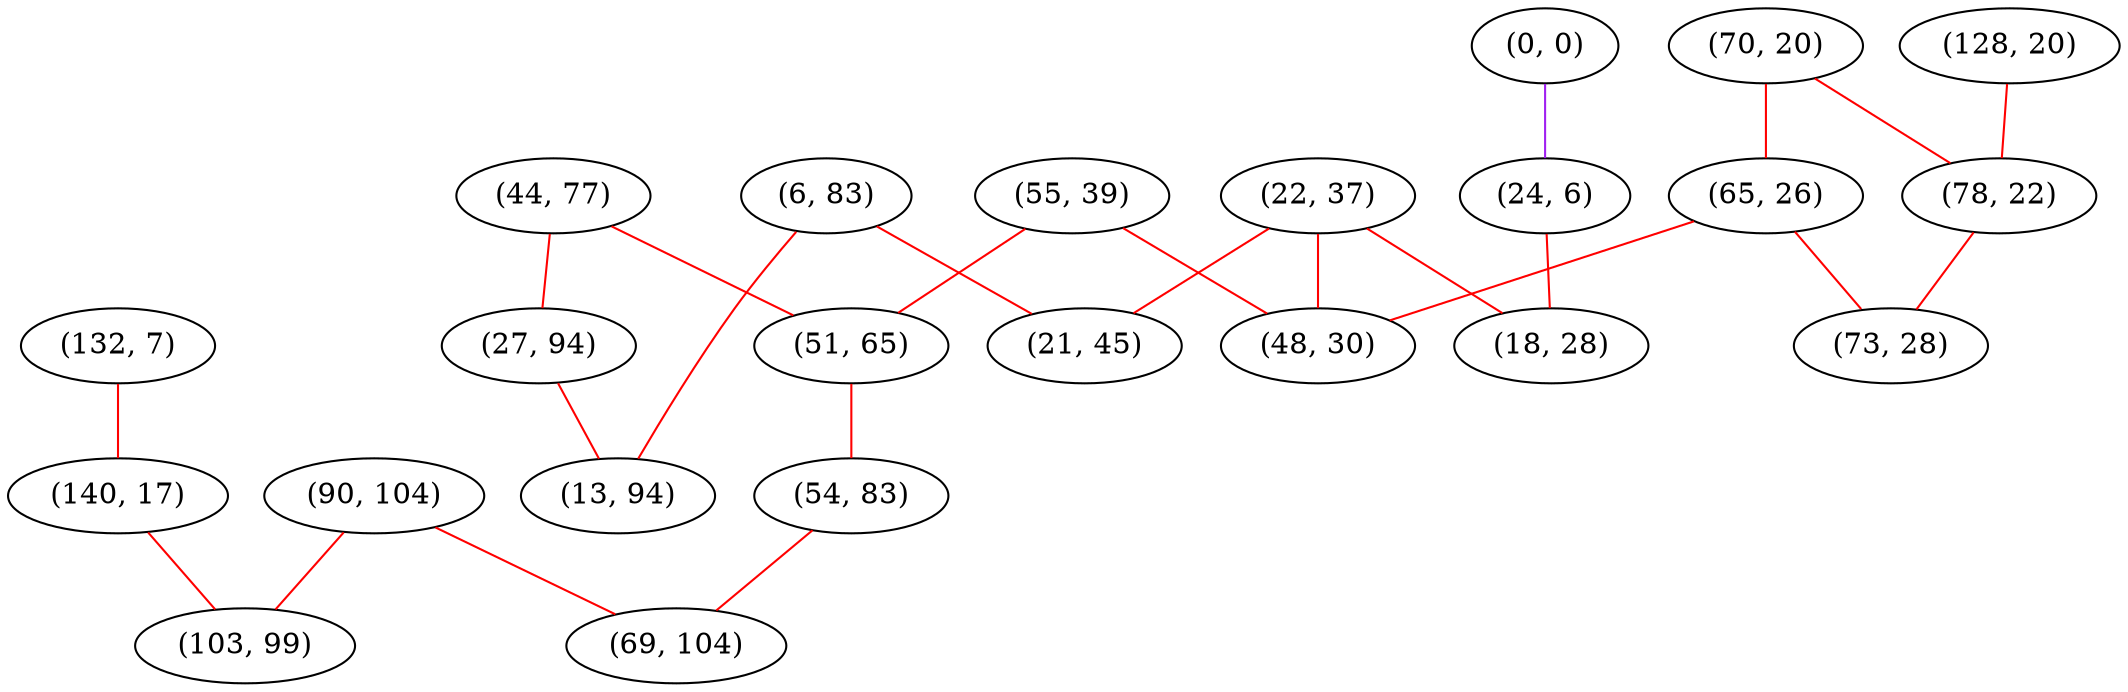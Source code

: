 graph "" {
"(132, 7)";
"(128, 20)";
"(44, 77)";
"(22, 37)";
"(90, 104)";
"(55, 39)";
"(6, 83)";
"(70, 20)";
"(140, 17)";
"(27, 94)";
"(21, 45)";
"(103, 99)";
"(0, 0)";
"(65, 26)";
"(24, 6)";
"(18, 28)";
"(13, 94)";
"(51, 65)";
"(78, 22)";
"(48, 30)";
"(73, 28)";
"(54, 83)";
"(69, 104)";
"(132, 7)" -- "(140, 17)"  [color=red, key=0, weight=1];
"(128, 20)" -- "(78, 22)"  [color=red, key=0, weight=1];
"(44, 77)" -- "(51, 65)"  [color=red, key=0, weight=1];
"(44, 77)" -- "(27, 94)"  [color=red, key=0, weight=1];
"(22, 37)" -- "(48, 30)"  [color=red, key=0, weight=1];
"(22, 37)" -- "(18, 28)"  [color=red, key=0, weight=1];
"(22, 37)" -- "(21, 45)"  [color=red, key=0, weight=1];
"(90, 104)" -- "(103, 99)"  [color=red, key=0, weight=1];
"(90, 104)" -- "(69, 104)"  [color=red, key=0, weight=1];
"(55, 39)" -- "(48, 30)"  [color=red, key=0, weight=1];
"(55, 39)" -- "(51, 65)"  [color=red, key=0, weight=1];
"(6, 83)" -- "(13, 94)"  [color=red, key=0, weight=1];
"(6, 83)" -- "(21, 45)"  [color=red, key=0, weight=1];
"(70, 20)" -- "(65, 26)"  [color=red, key=0, weight=1];
"(70, 20)" -- "(78, 22)"  [color=red, key=0, weight=1];
"(140, 17)" -- "(103, 99)"  [color=red, key=0, weight=1];
"(27, 94)" -- "(13, 94)"  [color=red, key=0, weight=1];
"(0, 0)" -- "(24, 6)"  [color=purple, key=0, weight=4];
"(65, 26)" -- "(48, 30)"  [color=red, key=0, weight=1];
"(65, 26)" -- "(73, 28)"  [color=red, key=0, weight=1];
"(24, 6)" -- "(18, 28)"  [color=red, key=0, weight=1];
"(51, 65)" -- "(54, 83)"  [color=red, key=0, weight=1];
"(78, 22)" -- "(73, 28)"  [color=red, key=0, weight=1];
"(54, 83)" -- "(69, 104)"  [color=red, key=0, weight=1];
}
